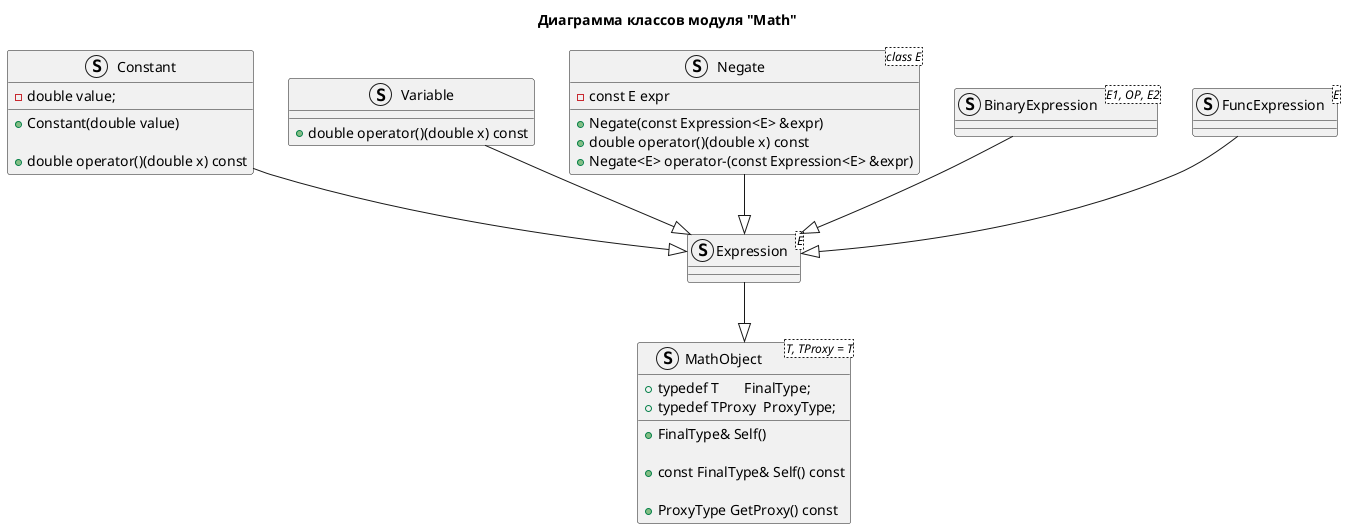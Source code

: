 @startuml

title
Диаграмма классов модуля "Math"
end title

'Математический объект. Базовый класс.
struct MathObject<T, TProxy = T>
{
    + typedef T       FinalType;
    + typedef TProxy  ProxyType;

    + FinalType& Self()

    + const FinalType& Self() const

    + ProxyType GetProxy() const
}

'Маркерный класс "Выражение"
struct Expression<E>

Expression --|> MathObject

'Константа (в выражении)
struct Constant
{
    - double value;
    + Constant(double value)

    +double operator()(double x) const
}

Constant --|> Expression

'Переменная (в выражении)
struct Variable
{
    + double operator()(double x) const
}

Variable --|> Expression

'Отрицание (в выражении)
struct Negate<class E>
{
    + Negate(const Expression<E> &expr)
    + double operator()(double x) const
    + Negate<E> operator-(const Expression<E> &expr)
    - const E expr
}
Negate --|> Expression

'Выражение с двумя операндами
struct BinaryExpression<E1, OP, E2>
BinaryExpression --|> Expression

'Функция (в выражении)
struct FuncExpression<E>
FuncExpression --|> Expression

@enduml
